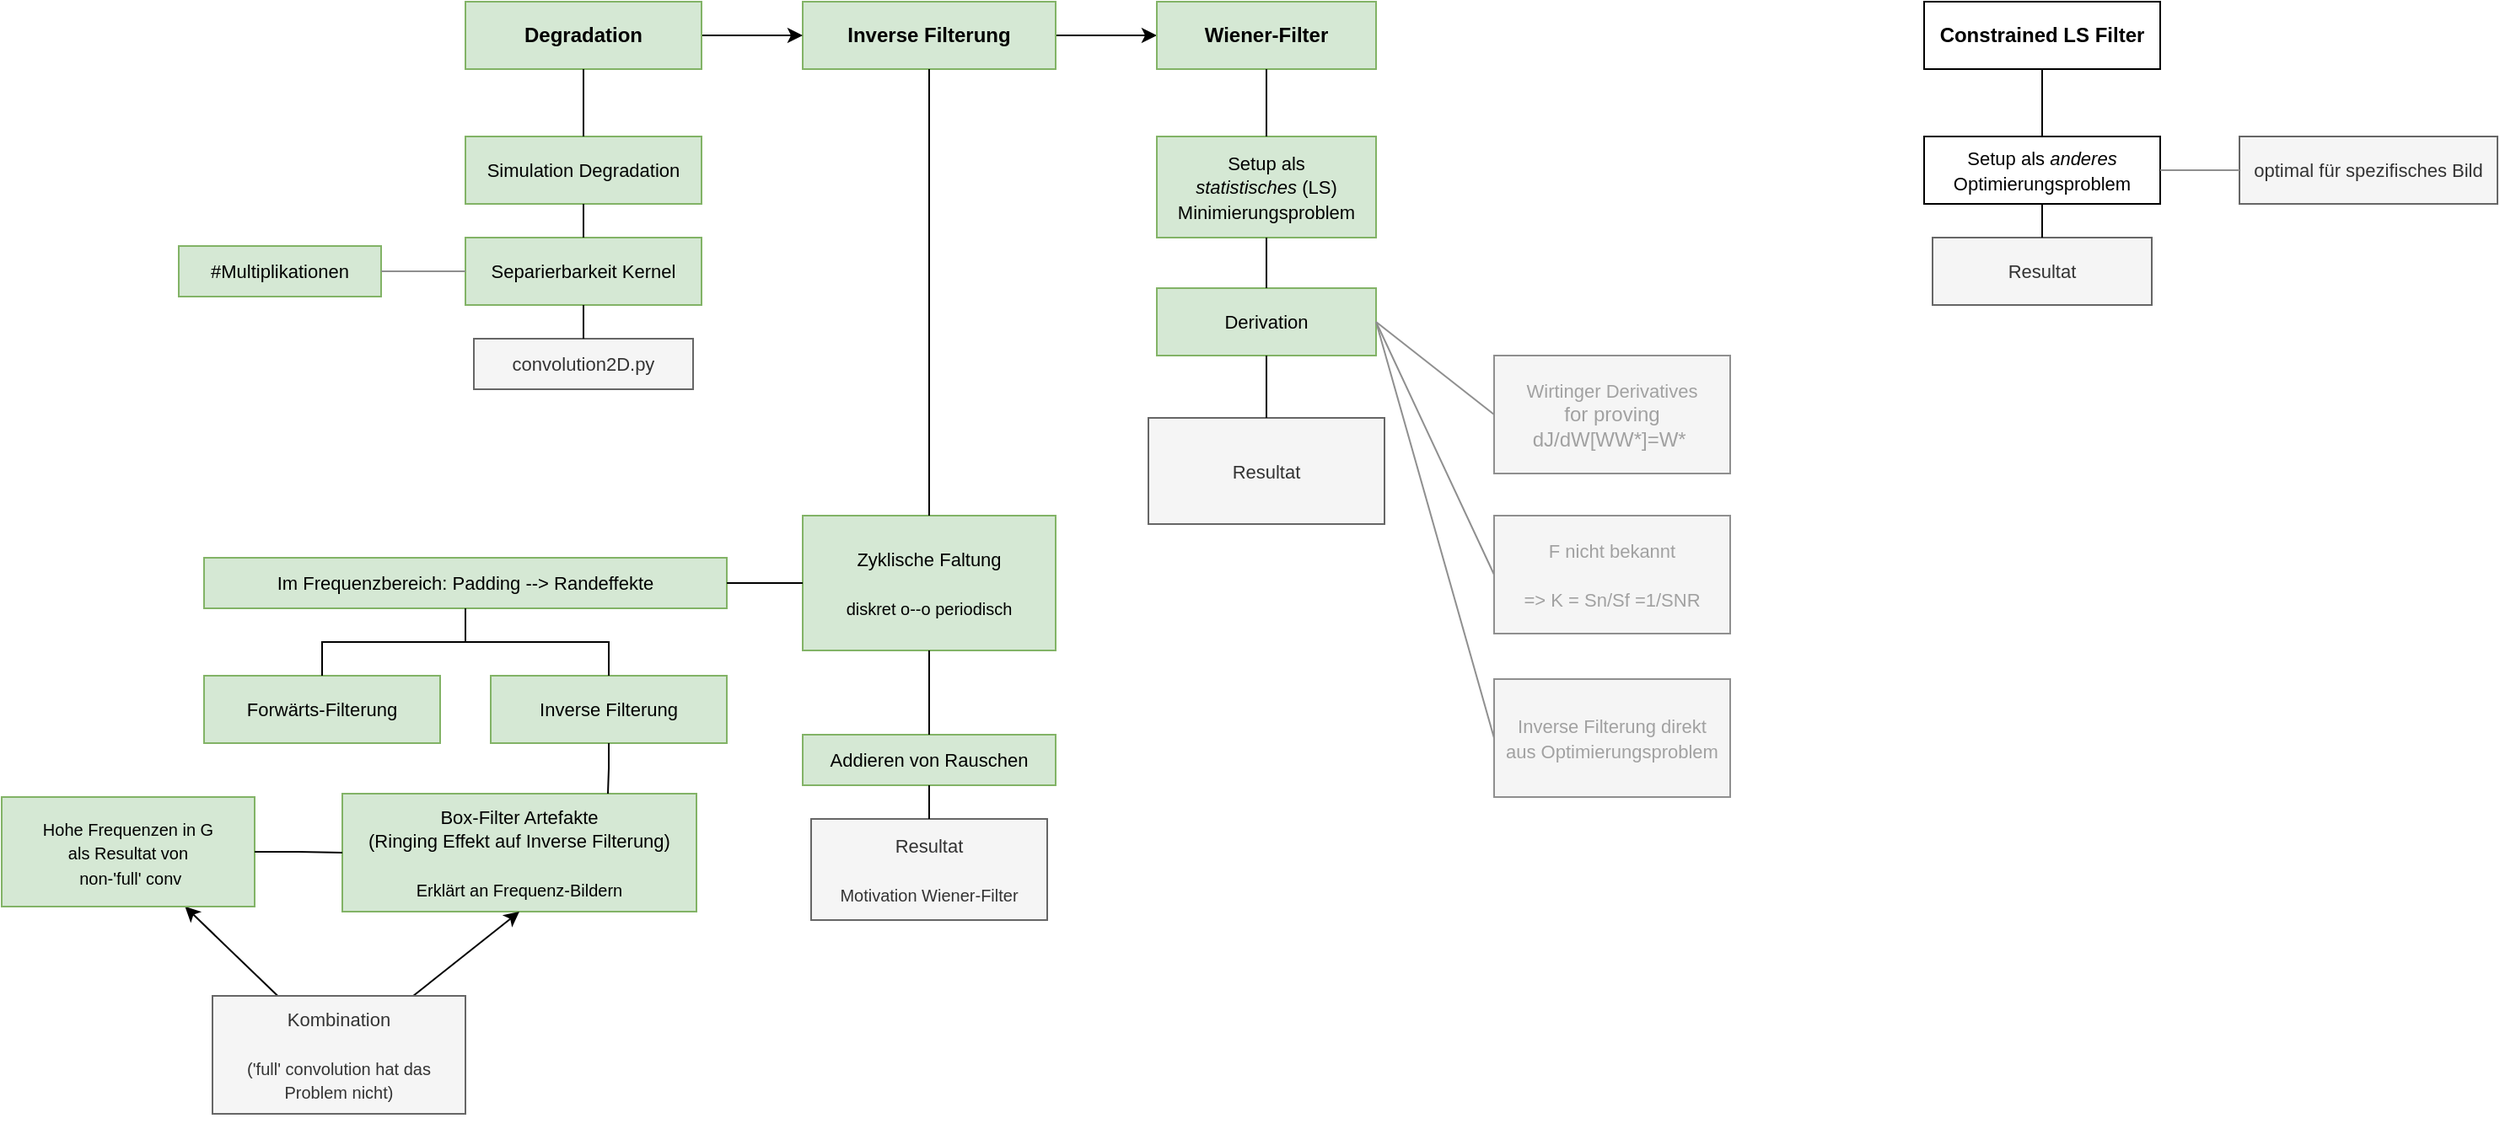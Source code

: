 <mxfile version="21.7.2" type="device">
  <diagram name="Seite-1" id="TPHRvBTz2vNjF6nL9rwo">
    <mxGraphModel dx="1372" dy="798" grid="1" gridSize="10" guides="1" tooltips="1" connect="1" arrows="1" fold="1" page="1" pageScale="1" pageWidth="1654" pageHeight="1169" math="0" shadow="0">
      <root>
        <mxCell id="0" />
        <mxCell id="1" parent="0" />
        <mxCell id="3UMcLyC-Vb2wfdJZZ5CZ-24" style="edgeStyle=orthogonalEdgeStyle;rounded=0;orthogonalLoop=1;jettySize=auto;html=1;entryX=0;entryY=0.5;entryDx=0;entryDy=0;" parent="1" source="3UMcLyC-Vb2wfdJZZ5CZ-1" target="3UMcLyC-Vb2wfdJZZ5CZ-22" edge="1">
          <mxGeometry relative="1" as="geometry" />
        </mxCell>
        <mxCell id="3UMcLyC-Vb2wfdJZZ5CZ-1" value="&lt;b&gt;Inverse Filterung&lt;/b&gt;" style="rounded=0;whiteSpace=wrap;html=1;fillColor=#d5e8d4;strokeColor=#82b366;" parent="1" vertex="1">
          <mxGeometry x="555" y="250" width="150" height="40" as="geometry" />
        </mxCell>
        <mxCell id="3UMcLyC-Vb2wfdJZZ5CZ-2" value="&lt;font style=&quot;font-size: 11px;&quot;&gt;Separierbarkeit Kernel&lt;/font&gt;" style="rounded=0;whiteSpace=wrap;html=1;fillColor=#d5e8d4;strokeColor=#82b366;" parent="1" vertex="1">
          <mxGeometry x="355" y="390" width="140" height="40" as="geometry" />
        </mxCell>
        <mxCell id="3UMcLyC-Vb2wfdJZZ5CZ-14" style="edgeStyle=orthogonalEdgeStyle;rounded=0;orthogonalLoop=1;jettySize=auto;html=1;exitX=1;exitY=0.5;exitDx=0;exitDy=0;" parent="1" source="3UMcLyC-Vb2wfdJZZ5CZ-7" target="3UMcLyC-Vb2wfdJZZ5CZ-1" edge="1">
          <mxGeometry relative="1" as="geometry" />
        </mxCell>
        <mxCell id="3UMcLyC-Vb2wfdJZZ5CZ-7" value="Degradation" style="rounded=0;whiteSpace=wrap;html=1;fontStyle=1;fillColor=#d5e8d4;strokeColor=#82b366;" parent="1" vertex="1">
          <mxGeometry x="355" y="250" width="140" height="40" as="geometry" />
        </mxCell>
        <mxCell id="3UMcLyC-Vb2wfdJZZ5CZ-8" value="&lt;font style=&quot;&quot;&gt;&lt;font style=&quot;font-size: 11px;&quot;&gt;Zyklische Faltung&lt;/font&gt;&lt;br&gt;&lt;br&gt;&lt;span style=&quot;font-size: 10px;&quot;&gt;diskret o--o periodisch&lt;/span&gt;&lt;br&gt;&lt;/font&gt;" style="rounded=0;whiteSpace=wrap;html=1;fillColor=#d5e8d4;strokeColor=#82b366;" parent="1" vertex="1">
          <mxGeometry x="555" y="555" width="150" height="80" as="geometry" />
        </mxCell>
        <mxCell id="3UMcLyC-Vb2wfdJZZ5CZ-11" value="&lt;font style=&quot;font-size: 11px;&quot;&gt;Simulation Degradation&lt;br&gt;&lt;/font&gt;" style="rounded=0;whiteSpace=wrap;html=1;fillColor=#d5e8d4;strokeColor=#82b366;" parent="1" vertex="1">
          <mxGeometry x="355" y="330" width="140" height="40" as="geometry" />
        </mxCell>
        <mxCell id="3UMcLyC-Vb2wfdJZZ5CZ-16" value="" style="endArrow=none;html=1;rounded=0;exitX=0.5;exitY=0;exitDx=0;exitDy=0;entryX=0.5;entryY=1;entryDx=0;entryDy=0;" parent="1" source="3UMcLyC-Vb2wfdJZZ5CZ-11" target="3UMcLyC-Vb2wfdJZZ5CZ-7" edge="1">
          <mxGeometry width="50" height="50" relative="1" as="geometry">
            <mxPoint x="635" y="340" as="sourcePoint" />
            <mxPoint x="635" y="315" as="targetPoint" />
          </mxGeometry>
        </mxCell>
        <mxCell id="3UMcLyC-Vb2wfdJZZ5CZ-18" value="" style="endArrow=none;html=1;rounded=0;exitX=0.5;exitY=0;exitDx=0;exitDy=0;entryX=0.5;entryY=1;entryDx=0;entryDy=0;" parent="1" source="3UMcLyC-Vb2wfdJZZ5CZ-2" target="3UMcLyC-Vb2wfdJZZ5CZ-11" edge="1">
          <mxGeometry width="50" height="50" relative="1" as="geometry">
            <mxPoint x="445" y="330" as="sourcePoint" />
            <mxPoint x="445" y="300" as="targetPoint" />
          </mxGeometry>
        </mxCell>
        <mxCell id="3UMcLyC-Vb2wfdJZZ5CZ-20" value="&lt;font style=&quot;font-size: 11px;&quot;&gt;Addieren von Rauschen&lt;br&gt;&lt;/font&gt;" style="rounded=0;whiteSpace=wrap;html=1;fillColor=#d5e8d4;strokeColor=#82b366;" parent="1" vertex="1">
          <mxGeometry x="555" y="685" width="150" height="30" as="geometry" />
        </mxCell>
        <mxCell id="3UMcLyC-Vb2wfdJZZ5CZ-22" value="&lt;b&gt;Wiener-Filter&lt;/b&gt;" style="rounded=0;whiteSpace=wrap;html=1;fillColor=#d5e8d4;strokeColor=#82b366;" parent="1" vertex="1">
          <mxGeometry x="765" y="250" width="130" height="40" as="geometry" />
        </mxCell>
        <mxCell id="3UMcLyC-Vb2wfdJZZ5CZ-23" value="&lt;font style=&quot;font-size: 11px;&quot;&gt;Setup als &lt;i&gt;statistisches&amp;nbsp;&lt;/i&gt;(LS) Minimierungsproblem&lt;br&gt;&lt;/font&gt;" style="rounded=0;whiteSpace=wrap;html=1;fillColor=#d5e8d4;strokeColor=#82b366;" parent="1" vertex="1">
          <mxGeometry x="765" y="330" width="130" height="60" as="geometry" />
        </mxCell>
        <mxCell id="3UMcLyC-Vb2wfdJZZ5CZ-28" value="" style="endArrow=none;html=1;rounded=0;exitX=0.5;exitY=0;exitDx=0;exitDy=0;entryX=0.5;entryY=1;entryDx=0;entryDy=0;" parent="1" source="3UMcLyC-Vb2wfdJZZ5CZ-8" target="3UMcLyC-Vb2wfdJZZ5CZ-1" edge="1">
          <mxGeometry width="50" height="50" relative="1" as="geometry">
            <mxPoint x="650" y="450" as="sourcePoint" />
            <mxPoint x="630" y="370" as="targetPoint" />
          </mxGeometry>
        </mxCell>
        <mxCell id="3UMcLyC-Vb2wfdJZZ5CZ-29" value="&lt;font style=&quot;font-size: 11px;&quot;&gt;Derivation&lt;br&gt;&lt;/font&gt;" style="rounded=0;whiteSpace=wrap;html=1;fillColor=#d5e8d4;strokeColor=#82b366;" parent="1" vertex="1">
          <mxGeometry x="765" y="420" width="130" height="40" as="geometry" />
        </mxCell>
        <mxCell id="3UMcLyC-Vb2wfdJZZ5CZ-30" value="&lt;font style=&quot;&quot;&gt;&lt;span style=&quot;font-size: 11px;&quot;&gt;Wirtinger Derivatives&lt;/span&gt;&lt;br&gt;for proving dJ/dW[WW*]=W*&amp;nbsp;&lt;br&gt;&lt;/font&gt;" style="rounded=0;whiteSpace=wrap;html=1;fillColor=#f5f5f5;strokeColor=#8F8F8F;fontColor=#A1A1A1;" parent="1" vertex="1">
          <mxGeometry x="965" y="460" width="140" height="70" as="geometry" />
        </mxCell>
        <mxCell id="3UMcLyC-Vb2wfdJZZ5CZ-31" value="" style="endArrow=none;html=1;rounded=0;exitX=0.5;exitY=0;exitDx=0;exitDy=0;entryX=0.5;entryY=1;entryDx=0;entryDy=0;" parent="1" source="3UMcLyC-Vb2wfdJZZ5CZ-23" target="3UMcLyC-Vb2wfdJZZ5CZ-22" edge="1">
          <mxGeometry width="50" height="50" relative="1" as="geometry">
            <mxPoint x="640" y="340" as="sourcePoint" />
            <mxPoint x="640" y="300" as="targetPoint" />
          </mxGeometry>
        </mxCell>
        <mxCell id="3UMcLyC-Vb2wfdJZZ5CZ-32" value="" style="endArrow=none;html=1;rounded=0;exitX=0.5;exitY=0;exitDx=0;exitDy=0;entryX=0.5;entryY=1;entryDx=0;entryDy=0;" parent="1" source="3UMcLyC-Vb2wfdJZZ5CZ-29" target="3UMcLyC-Vb2wfdJZZ5CZ-23" edge="1">
          <mxGeometry width="50" height="50" relative="1" as="geometry">
            <mxPoint x="840" y="340" as="sourcePoint" />
            <mxPoint x="840" y="300" as="targetPoint" />
          </mxGeometry>
        </mxCell>
        <mxCell id="3UMcLyC-Vb2wfdJZZ5CZ-34" value="" style="endArrow=none;html=1;rounded=0;exitX=1;exitY=0.5;exitDx=0;exitDy=0;entryX=0;entryY=0.5;entryDx=0;entryDy=0;strokeColor=#8F8F8F;" parent="1" source="3UMcLyC-Vb2wfdJZZ5CZ-29" target="3UMcLyC-Vb2wfdJZZ5CZ-30" edge="1">
          <mxGeometry width="50" height="50" relative="1" as="geometry">
            <mxPoint x="840" y="340" as="sourcePoint" />
            <mxPoint x="840" y="300" as="targetPoint" />
          </mxGeometry>
        </mxCell>
        <mxCell id="3UMcLyC-Vb2wfdJZZ5CZ-37" value="" style="endArrow=none;html=1;rounded=0;exitX=1;exitY=0.5;exitDx=0;exitDy=0;entryX=0;entryY=0.5;entryDx=0;entryDy=0;strokeColor=#8F8F8F;" parent="1" source="3UMcLyC-Vb2wfdJZZ5CZ-29" target="3UMcLyC-Vb2wfdJZZ5CZ-38" edge="1">
          <mxGeometry width="50" height="50" relative="1" as="geometry">
            <mxPoint x="905" y="420" as="sourcePoint" />
            <mxPoint x="1045" y="545" as="targetPoint" />
          </mxGeometry>
        </mxCell>
        <mxCell id="3UMcLyC-Vb2wfdJZZ5CZ-38" value="&lt;font style=&quot;font-size: 11px;&quot;&gt;F nicht bekannt&lt;br&gt;&lt;br&gt;=&amp;gt; K = Sn/Sf =1/SNR&lt;br&gt;&lt;/font&gt;" style="rounded=0;whiteSpace=wrap;html=1;fillColor=#f5f5f5;strokeColor=#8F8F8F;fontColor=#A1A1A1;" parent="1" vertex="1">
          <mxGeometry x="965" y="555" width="140" height="70" as="geometry" />
        </mxCell>
        <mxCell id="3UMcLyC-Vb2wfdJZZ5CZ-39" value="&lt;font style=&quot;font-size: 11px;&quot;&gt;Inverse Filterung direkt &lt;br&gt;aus Optimierungsproblem&lt;br&gt;&lt;/font&gt;" style="rounded=0;whiteSpace=wrap;html=1;fillColor=#f5f5f5;strokeColor=#8F8F8F;fontColor=#A1A1A1;" parent="1" vertex="1">
          <mxGeometry x="965" y="652" width="140" height="70" as="geometry" />
        </mxCell>
        <mxCell id="3UMcLyC-Vb2wfdJZZ5CZ-40" value="" style="endArrow=none;html=1;rounded=0;exitX=1;exitY=0.5;exitDx=0;exitDy=0;strokeColor=#8F8F8F;entryX=0;entryY=0.5;entryDx=0;entryDy=0;" parent="1" source="3UMcLyC-Vb2wfdJZZ5CZ-29" target="3UMcLyC-Vb2wfdJZZ5CZ-39" edge="1">
          <mxGeometry width="50" height="50" relative="1" as="geometry">
            <mxPoint x="905" y="420" as="sourcePoint" />
            <mxPoint x="1045" y="629" as="targetPoint" />
          </mxGeometry>
        </mxCell>
        <mxCell id="3UMcLyC-Vb2wfdJZZ5CZ-41" value="&lt;font style=&quot;&quot;&gt;&lt;span style=&quot;font-size: 11px;&quot;&gt;Forwärts-Filterung&lt;/span&gt;&lt;br&gt;&lt;/font&gt;" style="rounded=0;whiteSpace=wrap;html=1;fillColor=#d5e8d4;strokeColor=#82b366;" parent="1" vertex="1">
          <mxGeometry x="200" y="650" width="140" height="40" as="geometry" />
        </mxCell>
        <mxCell id="3UMcLyC-Vb2wfdJZZ5CZ-44" value="&lt;span style=&quot;font-size: 11px;&quot;&gt;Resultat&lt;/span&gt;&lt;br&gt;&lt;br&gt;&lt;font style=&quot;font-size: 10px;&quot;&gt;Motivation Wiener-Filter&lt;/font&gt;" style="rounded=0;whiteSpace=wrap;html=1;fillColor=#f5f5f5;strokeColor=#666666;fontColor=#333333;" parent="1" vertex="1">
          <mxGeometry x="560" y="735" width="140" height="60" as="geometry" />
        </mxCell>
        <mxCell id="3UMcLyC-Vb2wfdJZZ5CZ-45" value="" style="endArrow=none;html=1;rounded=0;exitX=0.5;exitY=1;exitDx=0;exitDy=0;entryX=0.5;entryY=0;entryDx=0;entryDy=0;" parent="1" source="3UMcLyC-Vb2wfdJZZ5CZ-20" target="3UMcLyC-Vb2wfdJZZ5CZ-44" edge="1">
          <mxGeometry width="50" height="50" relative="1" as="geometry">
            <mxPoint x="640" y="695" as="sourcePoint" />
            <mxPoint x="640" y="672" as="targetPoint" />
          </mxGeometry>
        </mxCell>
        <mxCell id="3UMcLyC-Vb2wfdJZZ5CZ-46" value="&lt;font style=&quot;&quot;&gt;&lt;span style=&quot;font-size: 11px;&quot;&gt;Resultat&lt;/span&gt;&lt;br&gt;&lt;/font&gt;" style="rounded=0;whiteSpace=wrap;html=1;fillColor=#f5f5f5;strokeColor=#666666;fontColor=#333333;" parent="1" vertex="1">
          <mxGeometry x="760" y="497" width="140" height="63" as="geometry" />
        </mxCell>
        <mxCell id="3UMcLyC-Vb2wfdJZZ5CZ-47" value="" style="endArrow=none;html=1;rounded=0;exitX=0.5;exitY=0;exitDx=0;exitDy=0;entryX=0.5;entryY=1;entryDx=0;entryDy=0;" parent="1" source="3UMcLyC-Vb2wfdJZZ5CZ-46" target="3UMcLyC-Vb2wfdJZZ5CZ-29" edge="1">
          <mxGeometry width="50" height="50" relative="1" as="geometry">
            <mxPoint x="840" y="400" as="sourcePoint" />
            <mxPoint x="840" y="380" as="targetPoint" />
          </mxGeometry>
        </mxCell>
        <mxCell id="3UMcLyC-Vb2wfdJZZ5CZ-48" value="&lt;b&gt;Constrained LS Filter&lt;br&gt;&lt;/b&gt;" style="rounded=0;whiteSpace=wrap;html=1;" parent="1" vertex="1">
          <mxGeometry x="1220" y="250" width="140" height="40" as="geometry" />
        </mxCell>
        <mxCell id="3UMcLyC-Vb2wfdJZZ5CZ-50" value="&lt;font style=&quot;font-size: 11px;&quot;&gt;Setup als &lt;i&gt;anderes &lt;/i&gt;Optimierungsproblem&lt;br&gt;&lt;/font&gt;" style="rounded=0;whiteSpace=wrap;html=1;" parent="1" vertex="1">
          <mxGeometry x="1220" y="330" width="140" height="40" as="geometry" />
        </mxCell>
        <mxCell id="3UMcLyC-Vb2wfdJZZ5CZ-51" value="" style="endArrow=none;html=1;rounded=0;exitX=0.5;exitY=0;exitDx=0;exitDy=0;entryX=0.5;entryY=1;entryDx=0;entryDy=0;" parent="1" source="3UMcLyC-Vb2wfdJZZ5CZ-50" target="3UMcLyC-Vb2wfdJZZ5CZ-48" edge="1">
          <mxGeometry width="50" height="50" relative="1" as="geometry">
            <mxPoint x="1095" y="340" as="sourcePoint" />
            <mxPoint x="1095" y="300" as="targetPoint" />
          </mxGeometry>
        </mxCell>
        <mxCell id="3UMcLyC-Vb2wfdJZZ5CZ-52" value="&lt;font style=&quot;&quot;&gt;&lt;span style=&quot;font-size: 11px;&quot;&gt;optimal für spezifisches Bild&lt;/span&gt;&lt;br&gt;&lt;/font&gt;" style="rounded=0;whiteSpace=wrap;html=1;fillColor=#f5f5f5;strokeColor=#666666;fontColor=#333333;" parent="1" vertex="1">
          <mxGeometry x="1407" y="330" width="153" height="40" as="geometry" />
        </mxCell>
        <mxCell id="3UMcLyC-Vb2wfdJZZ5CZ-53" value="" style="endArrow=none;html=1;rounded=0;exitX=1;exitY=0.5;exitDx=0;exitDy=0;entryX=0;entryY=0.5;entryDx=0;entryDy=0;strokeColor=#8F8F8F;" parent="1" source="3UMcLyC-Vb2wfdJZZ5CZ-50" target="3UMcLyC-Vb2wfdJZZ5CZ-52" edge="1">
          <mxGeometry width="50" height="50" relative="1" as="geometry">
            <mxPoint x="1160" y="420" as="sourcePoint" />
            <mxPoint x="1230" y="435" as="targetPoint" />
          </mxGeometry>
        </mxCell>
        <mxCell id="3UMcLyC-Vb2wfdJZZ5CZ-55" value="&lt;font style=&quot;&quot;&gt;&lt;span style=&quot;font-size: 11px;&quot;&gt;Resultat&lt;/span&gt;&lt;br&gt;&lt;/font&gt;" style="rounded=0;whiteSpace=wrap;html=1;fillColor=#f5f5f5;strokeColor=#666666;fontColor=#333333;" parent="1" vertex="1">
          <mxGeometry x="1225" y="390" width="130" height="40" as="geometry" />
        </mxCell>
        <mxCell id="3UMcLyC-Vb2wfdJZZ5CZ-56" value="" style="endArrow=none;html=1;rounded=0;exitX=0.5;exitY=0;exitDx=0;exitDy=0;entryX=0.5;entryY=1;entryDx=0;entryDy=0;" parent="1" source="3UMcLyC-Vb2wfdJZZ5CZ-55" target="3UMcLyC-Vb2wfdJZZ5CZ-50" edge="1">
          <mxGeometry width="50" height="50" relative="1" as="geometry">
            <mxPoint x="1300" y="340" as="sourcePoint" />
            <mxPoint x="1300" y="300" as="targetPoint" />
          </mxGeometry>
        </mxCell>
        <mxCell id="3UMcLyC-Vb2wfdJZZ5CZ-59" value="&lt;font style=&quot;&quot;&gt;&lt;span style=&quot;font-size: 11px;&quot;&gt;convolution2D.py&lt;/span&gt;&lt;br&gt;&lt;/font&gt;" style="rounded=0;whiteSpace=wrap;html=1;fillColor=#f5f5f5;strokeColor=#666666;fontColor=#333333;" parent="1" vertex="1">
          <mxGeometry x="360" y="450" width="130" height="30" as="geometry" />
        </mxCell>
        <mxCell id="3UMcLyC-Vb2wfdJZZ5CZ-60" value="" style="endArrow=none;html=1;rounded=0;exitX=0.5;exitY=1;exitDx=0;exitDy=0;entryX=0.5;entryY=0;entryDx=0;entryDy=0;" parent="1" source="3UMcLyC-Vb2wfdJZZ5CZ-2" target="3UMcLyC-Vb2wfdJZZ5CZ-59" edge="1">
          <mxGeometry width="50" height="50" relative="1" as="geometry">
            <mxPoint x="435" y="400" as="sourcePoint" />
            <mxPoint x="435" y="380" as="targetPoint" />
          </mxGeometry>
        </mxCell>
        <mxCell id="pZOJig9XmUWYfm2fHPo_-1" value="&lt;font style=&quot;font-size: 11px;&quot;&gt;#Multiplikationen&lt;br&gt;&lt;/font&gt;" style="rounded=0;whiteSpace=wrap;html=1;fillColor=#d5e8d4;strokeColor=#82b366;" parent="1" vertex="1">
          <mxGeometry x="185" y="395" width="120" height="30" as="geometry" />
        </mxCell>
        <mxCell id="pZOJig9XmUWYfm2fHPo_-2" value="" style="endArrow=none;html=1;rounded=0;exitX=1;exitY=0.5;exitDx=0;exitDy=0;entryX=0;entryY=0.5;entryDx=0;entryDy=0;strokeColor=#8F8F8F;" parent="1" source="pZOJig9XmUWYfm2fHPo_-1" target="3UMcLyC-Vb2wfdJZZ5CZ-2" edge="1">
          <mxGeometry width="50" height="50" relative="1" as="geometry">
            <mxPoint x="905" y="450" as="sourcePoint" />
            <mxPoint x="975" y="505" as="targetPoint" />
          </mxGeometry>
        </mxCell>
        <mxCell id="21tONBoBPomqr1ZzL89t-1" value="&lt;font style=&quot;&quot;&gt;&lt;span style=&quot;font-size: 11px;&quot;&gt;Box-Filter Artefakte &lt;br&gt;(Ringing Effekt auf Inverse Filterung)&lt;/span&gt;&lt;br&gt;&lt;br&gt;&lt;font style=&quot;font-size: 10px;&quot;&gt;Erklärt an Frequenz-Bildern&lt;/font&gt;&lt;br&gt;&lt;/font&gt;" style="rounded=0;whiteSpace=wrap;html=1;fillColor=#d5e8d4;strokeColor=#82b366;" vertex="1" parent="1">
          <mxGeometry x="282" y="720" width="210" height="70" as="geometry" />
        </mxCell>
        <mxCell id="21tONBoBPomqr1ZzL89t-2" value="&lt;font style=&quot;&quot;&gt;&lt;span style=&quot;font-size: 11px;&quot;&gt;Im Frequenzbereich: Padding --&amp;gt; Randeffekte&lt;/span&gt;&lt;br&gt;&lt;/font&gt;" style="rounded=0;whiteSpace=wrap;html=1;fillColor=#d5e8d4;strokeColor=#82b366;" vertex="1" parent="1">
          <mxGeometry x="200" y="580" width="310" height="30" as="geometry" />
        </mxCell>
        <mxCell id="21tONBoBPomqr1ZzL89t-4" value="" style="endArrow=none;html=1;rounded=0;exitX=1;exitY=0.5;exitDx=0;exitDy=0;entryX=0;entryY=0.5;entryDx=0;entryDy=0;" edge="1" parent="1" source="21tONBoBPomqr1ZzL89t-2" target="3UMcLyC-Vb2wfdJZZ5CZ-8">
          <mxGeometry width="50" height="50" relative="1" as="geometry">
            <mxPoint x="545" y="709" as="sourcePoint" />
            <mxPoint x="580" y="709" as="targetPoint" />
          </mxGeometry>
        </mxCell>
        <mxCell id="21tONBoBPomqr1ZzL89t-25" style="rounded=0;orthogonalLoop=1;jettySize=auto;html=1;entryX=0.5;entryY=1;entryDx=0;entryDy=0;" edge="1" parent="1" source="21tONBoBPomqr1ZzL89t-7" target="21tONBoBPomqr1ZzL89t-1">
          <mxGeometry relative="1" as="geometry" />
        </mxCell>
        <mxCell id="21tONBoBPomqr1ZzL89t-26" style="rounded=0;orthogonalLoop=1;jettySize=auto;html=1;" edge="1" parent="1" source="21tONBoBPomqr1ZzL89t-7" target="21tONBoBPomqr1ZzL89t-23">
          <mxGeometry relative="1" as="geometry" />
        </mxCell>
        <mxCell id="21tONBoBPomqr1ZzL89t-7" value="&lt;font style=&quot;font-size: 10px;&quot;&gt;&lt;span style=&quot;font-size: 11px;&quot;&gt;&lt;br&gt;Kombination&lt;br&gt;&lt;/span&gt;&lt;br&gt;(&lt;/font&gt;&lt;font size=&quot;1&quot; style=&quot;&quot;&gt;&#39;full&#39; convolution hat das Problem nicht&lt;/font&gt;&lt;font style=&quot;font-size: 10px;&quot;&gt;)&lt;br&gt;&lt;br&gt;&lt;/font&gt;" style="rounded=0;whiteSpace=wrap;html=1;fillColor=#f5f5f5;fontColor=#333333;strokeColor=#666666;" vertex="1" parent="1">
          <mxGeometry x="205" y="840" width="150" height="70" as="geometry" />
        </mxCell>
        <mxCell id="21tONBoBPomqr1ZzL89t-14" value="" style="endArrow=none;html=1;rounded=0;exitX=0.5;exitY=1;exitDx=0;exitDy=0;entryX=0.5;entryY=0;entryDx=0;entryDy=0;edgeStyle=orthogonalEdgeStyle;" edge="1" parent="1" source="21tONBoBPomqr1ZzL89t-2" target="3UMcLyC-Vb2wfdJZZ5CZ-41">
          <mxGeometry width="50" height="50" relative="1" as="geometry">
            <mxPoint x="435" y="605" as="sourcePoint" />
            <mxPoint x="495" y="640" as="targetPoint" />
          </mxGeometry>
        </mxCell>
        <mxCell id="21tONBoBPomqr1ZzL89t-15" value="&lt;font style=&quot;&quot;&gt;&lt;span style=&quot;font-size: 11px;&quot;&gt;Inverse Filterung&lt;/span&gt;&lt;br&gt;&lt;/font&gt;" style="rounded=0;whiteSpace=wrap;html=1;fillColor=#d5e8d4;strokeColor=#82b366;" vertex="1" parent="1">
          <mxGeometry x="370" y="650" width="140" height="40" as="geometry" />
        </mxCell>
        <mxCell id="21tONBoBPomqr1ZzL89t-16" value="" style="endArrow=none;html=1;rounded=0;exitX=0.5;exitY=1;exitDx=0;exitDy=0;entryX=0.5;entryY=0;entryDx=0;entryDy=0;edgeStyle=orthogonalEdgeStyle;" edge="1" parent="1" source="21tONBoBPomqr1ZzL89t-2" target="21tONBoBPomqr1ZzL89t-15">
          <mxGeometry width="50" height="50" relative="1" as="geometry">
            <mxPoint x="360" y="620" as="sourcePoint" />
            <mxPoint x="195" y="670" as="targetPoint" />
          </mxGeometry>
        </mxCell>
        <mxCell id="21tONBoBPomqr1ZzL89t-19" value="" style="endArrow=none;html=1;rounded=0;exitX=0.5;exitY=0;exitDx=0;exitDy=0;entryX=0.5;entryY=1;entryDx=0;entryDy=0;" edge="1" parent="1" source="3UMcLyC-Vb2wfdJZZ5CZ-20" target="3UMcLyC-Vb2wfdJZZ5CZ-8">
          <mxGeometry width="50" height="50" relative="1" as="geometry">
            <mxPoint x="425" y="840" as="sourcePoint" />
            <mxPoint x="565" y="605" as="targetPoint" />
          </mxGeometry>
        </mxCell>
        <mxCell id="21tONBoBPomqr1ZzL89t-22" value="" style="endArrow=none;html=1;rounded=0;exitX=0.5;exitY=1;exitDx=0;exitDy=0;entryX=0.75;entryY=0;entryDx=0;entryDy=0;edgeStyle=orthogonalEdgeStyle;" edge="1" parent="1" source="21tONBoBPomqr1ZzL89t-15" target="21tONBoBPomqr1ZzL89t-1">
          <mxGeometry width="50" height="50" relative="1" as="geometry">
            <mxPoint x="390" y="620" as="sourcePoint" />
            <mxPoint x="450" y="660" as="targetPoint" />
          </mxGeometry>
        </mxCell>
        <mxCell id="21tONBoBPomqr1ZzL89t-23" value="&lt;font style=&quot;font-size: 10px;&quot;&gt;&lt;font style=&quot;font-size: 10px;&quot;&gt;Hohe Frequenzen in G&lt;br&gt;als Resultat von&lt;br&gt;&lt;/font&gt;&lt;font style=&quot;font-size: 10px;&quot;&gt;&amp;nbsp;non-&#39;full&#39; conv&lt;/font&gt;&lt;br&gt;&lt;/font&gt;" style="rounded=0;whiteSpace=wrap;html=1;fillColor=#d5e8d4;strokeColor=#82b366;" vertex="1" parent="1">
          <mxGeometry x="80" y="722" width="150" height="65" as="geometry" />
        </mxCell>
        <mxCell id="21tONBoBPomqr1ZzL89t-24" value="" style="endArrow=none;html=1;rounded=0;edgeStyle=orthogonalEdgeStyle;" edge="1" parent="1" source="21tONBoBPomqr1ZzL89t-23" target="21tONBoBPomqr1ZzL89t-1">
          <mxGeometry width="50" height="50" relative="1" as="geometry">
            <mxPoint x="170" y="805" as="sourcePoint" />
            <mxPoint x="165" y="785" as="targetPoint" />
          </mxGeometry>
        </mxCell>
      </root>
    </mxGraphModel>
  </diagram>
</mxfile>
